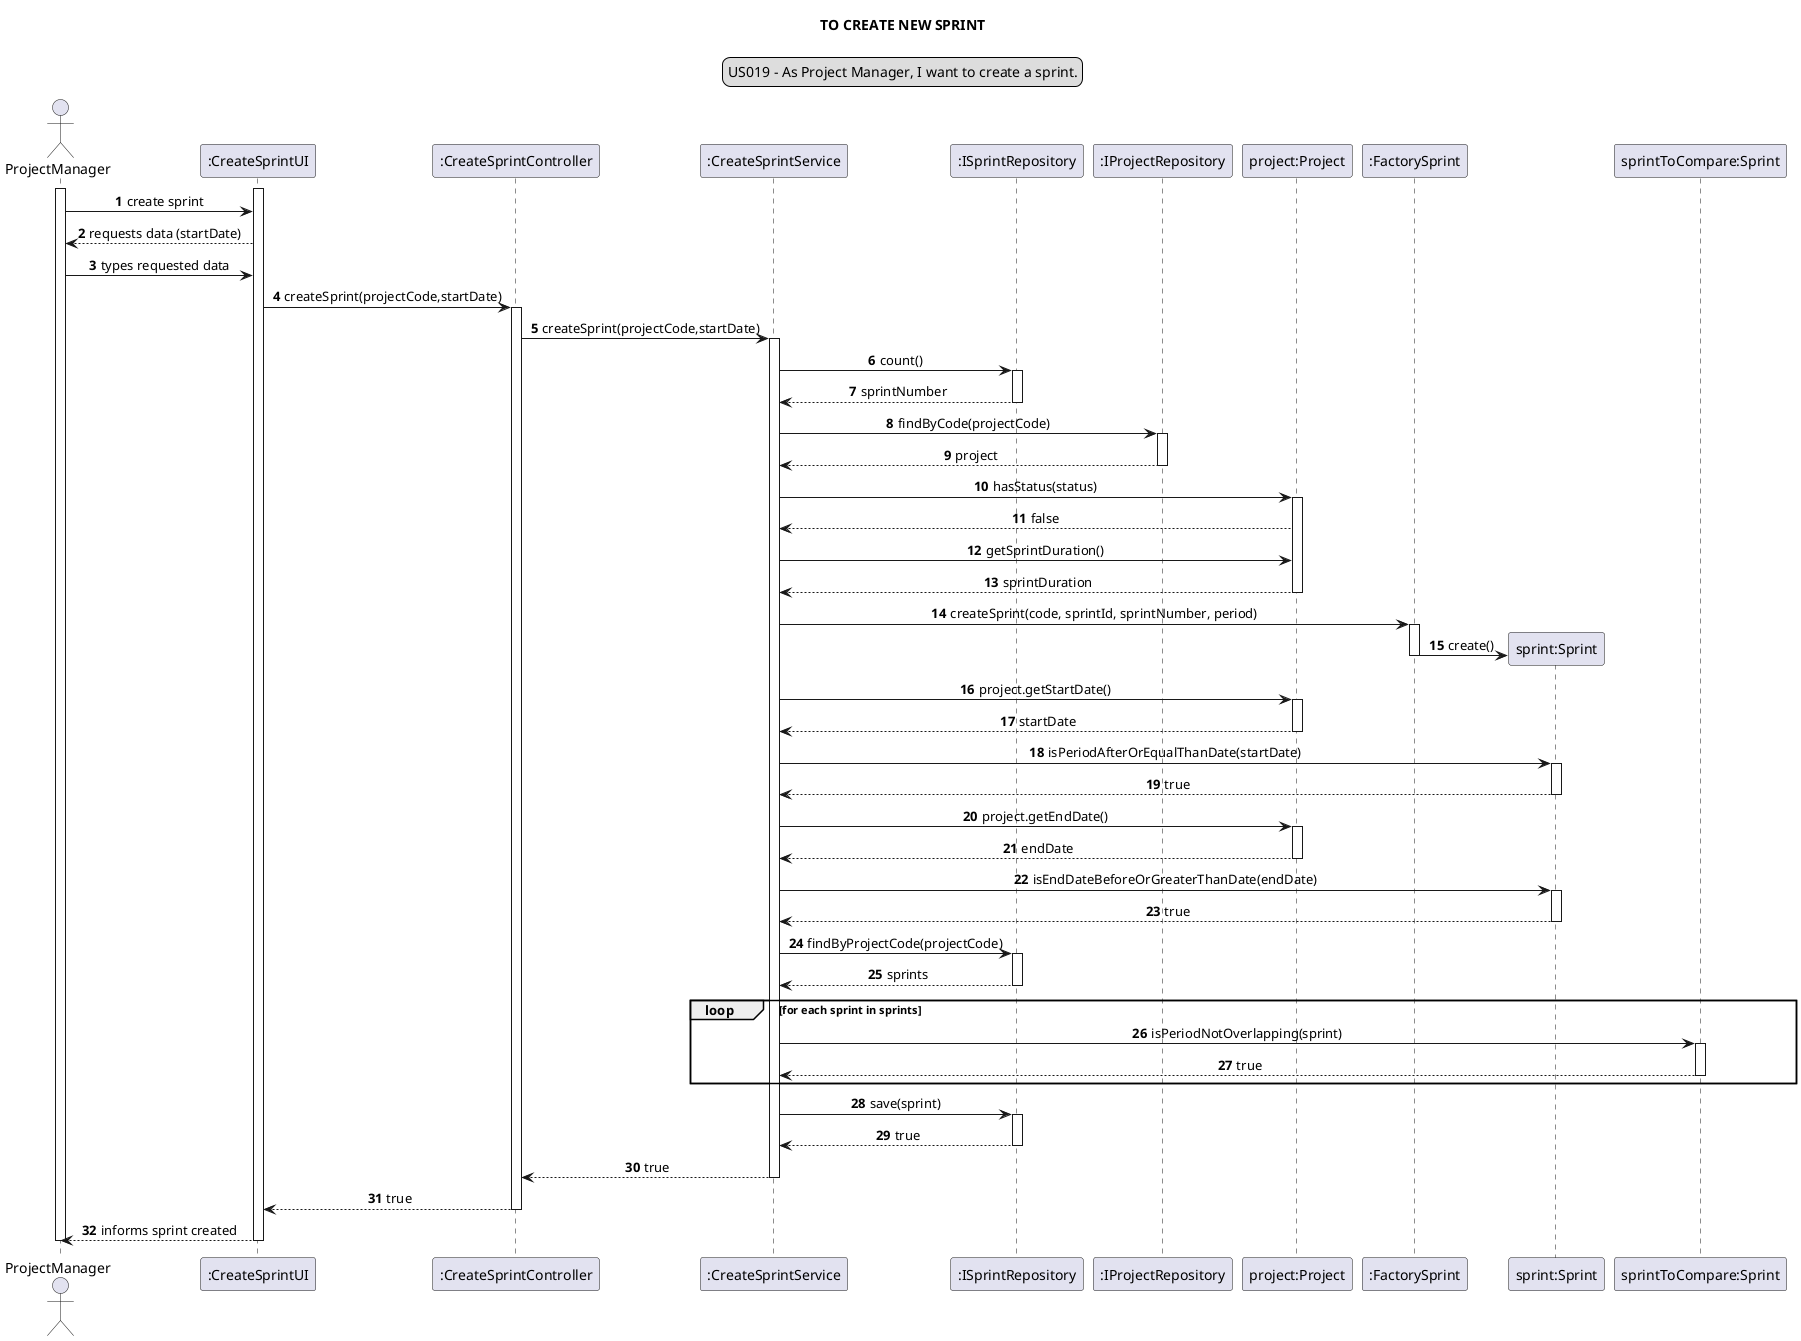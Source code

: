 @startuml

skinparam sequenceMessageAlign center
title TO CREATE NEW SPRINT
legend top
US019 - As Project Manager, I want to create a sprint.
end legend
autonumber

actor ProjectManager as pm
participant ":CreateSprintUI" as ui
participant ":CreateSprintController" as ct
participant ":CreateSprintService" as c
participant ":ISprintRepository" as sprintR
participant ":IProjectRepository" as projectR
participant "project:Project" as p
participant ":FactorySprint" as fact
participant "sprint:Sprint" as ss
participant "sprintToCompare:Sprint" as sss
activate pm
activate ui
pm -> ui : create sprint

ui --> pm : requests data (startDate)
pm -> ui: types requested data


ui -> ct: createSprint(projectCode,startDate)
activate ct

ct -> c: createSprint(projectCode,startDate)
activate c
c -> sprintR: count()
activate sprintR
sprintR --> c:sprintNumber
deactivate sprintR
c-> projectR: findByCode(projectCode)
activate projectR
projectR --> c: project
deactivate projectR
c-> p: hasStatus(status)
activate p
p --> c: false
c -> p: getSprintDuration()
p --> c: sprintDuration
deactivate p
c -> fact: createSprint(code, sprintId, sprintNumber, period)
activate fact

create ss
fact -> ss: create()
deactivate fact

c-> p: project.getStartDate()
activate p
p --> c: startDate
deactivate p
c -> ss: isPeriodAfterOrEqualThanDate(startDate)
activate ss
ss --> c: true
deactivate ss
c-> p: project.getEndDate()
activate p
p --> c: endDate
deactivate p
c -> ss: isEndDateBeforeOrGreaterThanDate(endDate)
activate ss
ss --> c: true
deactivate ss

c -> sprintR : findByProjectCode(projectCode)
activate sprintR
sprintR --> c: sprints

loop for each sprint in sprints
deactivate sprintR
c -> sss: isPeriodNotOverlapping(sprint)
activate sss
sss --> c: true
deactivate sss
end loop

c -> sprintR: save(sprint)
activate sprintR
sprintR --> c: true
deactivate sprintR
c --> ct: true
deactivate c
ct --> ui : true
deactivate ct

ui --> pm: informs sprint created
deactivate ui
deactivate pm
@enduml